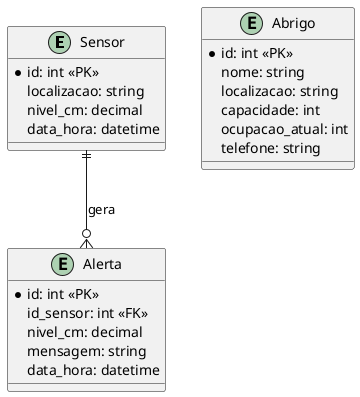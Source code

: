 @startuml
' Modelo de Dados - SafeRoute360

entity Sensor {
  *id: int <<PK>>
  localizacao: string
  nivel_cm: decimal
  data_hora: datetime
}

entity Alerta {
  *id: int <<PK>>
  id_sensor: int <<FK>>
  nivel_cm: decimal
  mensagem: string
  data_hora: datetime
}

entity Abrigo {
  *id: int <<PK>>
  nome: string
  localizacao: string
  capacidade: int
  ocupacao_atual: int
  telefone: string
}

Sensor ||--o{ Alerta : gera

@enduml
